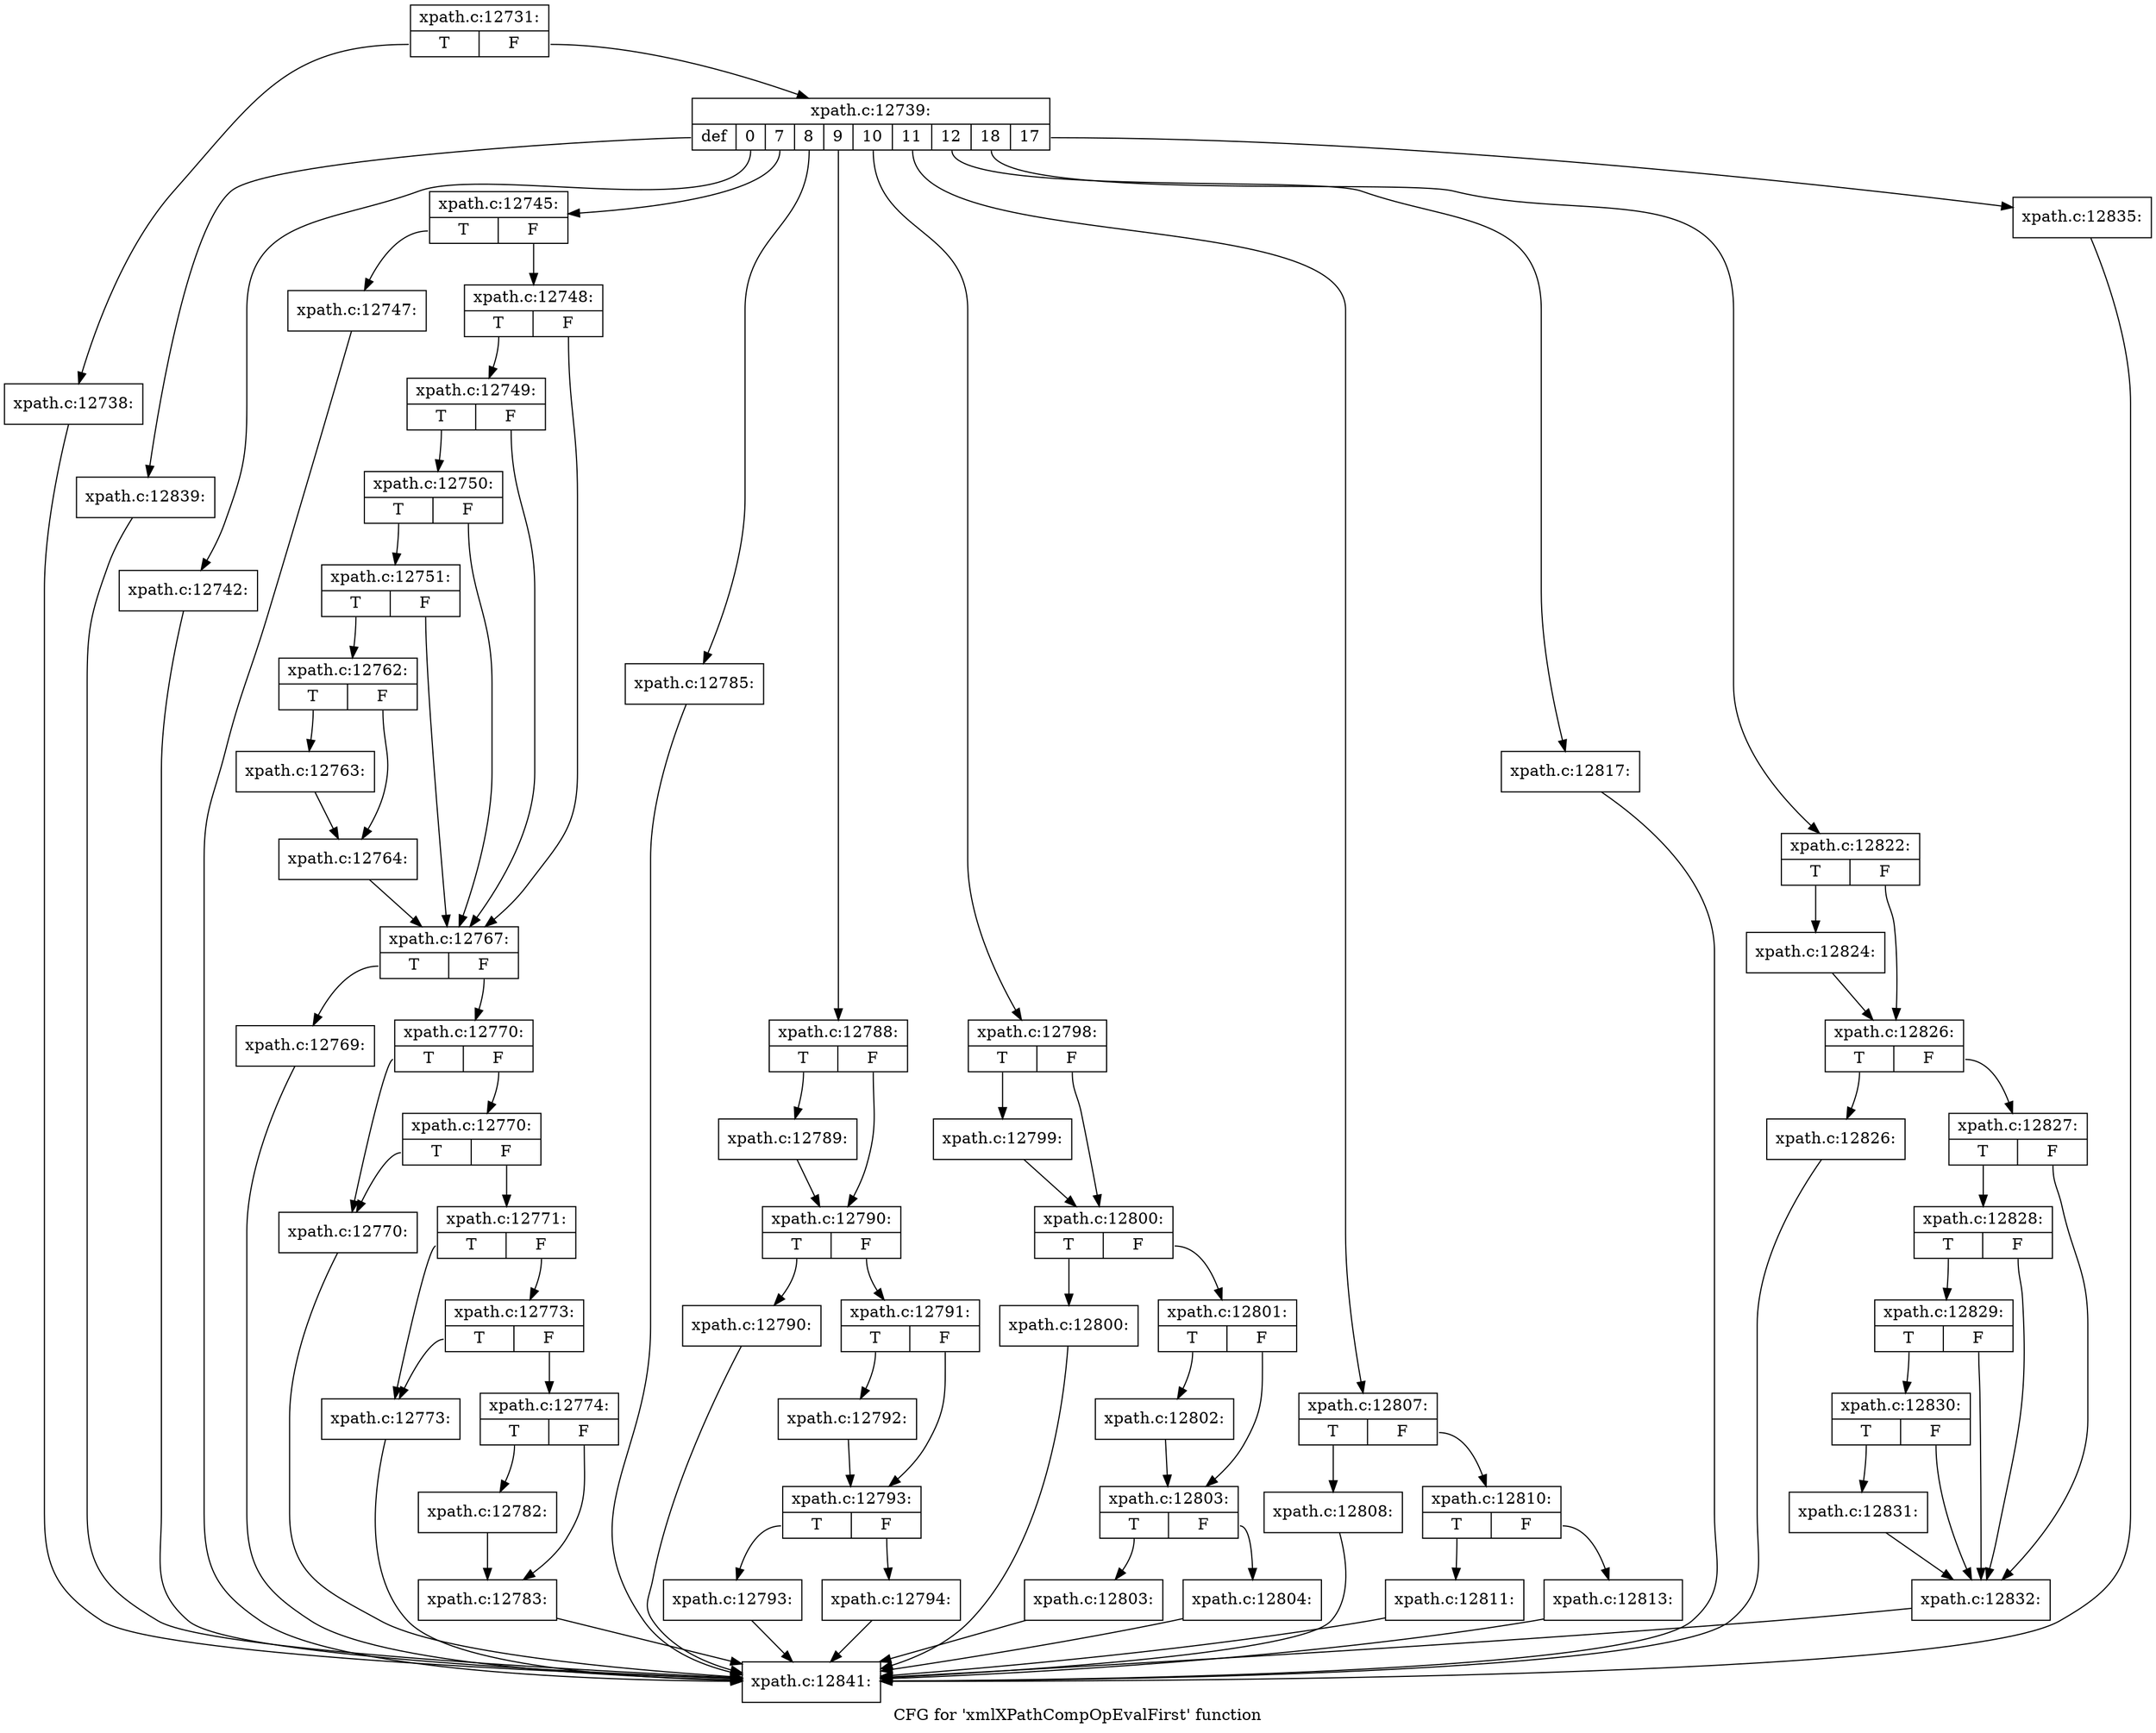 digraph "CFG for 'xmlXPathCompOpEvalFirst' function" {
	label="CFG for 'xmlXPathCompOpEvalFirst' function";

	Node0x507dd40 [shape=record,label="{xpath.c:12731:|{<s0>T|<s1>F}}"];
	Node0x507dd40:s0 -> Node0x5115180;
	Node0x507dd40:s1 -> Node0x51151d0;
	Node0x5115180 [shape=record,label="{xpath.c:12738:}"];
	Node0x5115180 -> Node0x51138c0;
	Node0x51151d0 [shape=record,label="{xpath.c:12739:|{<s0>def|<s1>0|<s2>7|<s3>8|<s4>9|<s5>10|<s6>11|<s7>12|<s8>18|<s9>17}}"];
	Node0x51151d0:s0 -> Node0x5115a80;
	Node0x51151d0:s1 -> Node0x5115dc0;
	Node0x51151d0:s2 -> Node0x5115f80;
	Node0x51151d0:s3 -> Node0x511cfa0;
	Node0x51151d0:s4 -> Node0x511d6a0;
	Node0x51151d0:s5 -> Node0x5120080;
	Node0x51151d0:s6 -> Node0x5122810;
	Node0x51151d0:s7 -> Node0x5124140;
	Node0x51151d0:s8 -> Node0x5124940;
	Node0x51151d0:s9 -> Node0x5127580;
	Node0x5115dc0 [shape=record,label="{xpath.c:12742:}"];
	Node0x5115dc0 -> Node0x51138c0;
	Node0x5115f80 [shape=record,label="{xpath.c:12745:|{<s0>T|<s1>F}}"];
	Node0x5115f80:s0 -> Node0x51167d0;
	Node0x5115f80:s1 -> Node0x5116820;
	Node0x51167d0 [shape=record,label="{xpath.c:12747:}"];
	Node0x51167d0 -> Node0x51138c0;
	Node0x5116820 [shape=record,label="{xpath.c:12748:|{<s0>T|<s1>F}}"];
	Node0x5116820:s0 -> Node0x5116e30;
	Node0x5116820:s1 -> Node0x5116ce0;
	Node0x5116e30 [shape=record,label="{xpath.c:12749:|{<s0>T|<s1>F}}"];
	Node0x5116e30:s0 -> Node0x5116db0;
	Node0x5116e30:s1 -> Node0x5116ce0;
	Node0x5116db0 [shape=record,label="{xpath.c:12750:|{<s0>T|<s1>F}}"];
	Node0x5116db0:s0 -> Node0x5116d30;
	Node0x5116db0:s1 -> Node0x5116ce0;
	Node0x5116d30 [shape=record,label="{xpath.c:12751:|{<s0>T|<s1>F}}"];
	Node0x5116d30:s0 -> Node0x5116c90;
	Node0x5116d30:s1 -> Node0x5116ce0;
	Node0x5116c90 [shape=record,label="{xpath.c:12762:|{<s0>T|<s1>F}}"];
	Node0x5116c90:s0 -> Node0x51181a0;
	Node0x5116c90:s1 -> Node0x51181f0;
	Node0x51181a0 [shape=record,label="{xpath.c:12763:}"];
	Node0x51181a0 -> Node0x51181f0;
	Node0x51181f0 [shape=record,label="{xpath.c:12764:}"];
	Node0x51181f0 -> Node0x5116ce0;
	Node0x5116ce0 [shape=record,label="{xpath.c:12767:|{<s0>T|<s1>F}}"];
	Node0x5116ce0:s0 -> Node0x5119b80;
	Node0x5116ce0:s1 -> Node0x5119bd0;
	Node0x5119b80 [shape=record,label="{xpath.c:12769:}"];
	Node0x5119b80 -> Node0x51138c0;
	Node0x5119bd0 [shape=record,label="{xpath.c:12770:|{<s0>T|<s1>F}}"];
	Node0x5119bd0:s0 -> Node0x511a010;
	Node0x5119bd0:s1 -> Node0x511a0b0;
	Node0x511a0b0 [shape=record,label="{xpath.c:12770:|{<s0>T|<s1>F}}"];
	Node0x511a0b0:s0 -> Node0x511a010;
	Node0x511a0b0:s1 -> Node0x511a060;
	Node0x511a010 [shape=record,label="{xpath.c:12770:}"];
	Node0x511a010 -> Node0x51138c0;
	Node0x511a060 [shape=record,label="{xpath.c:12771:|{<s0>T|<s1>F}}"];
	Node0x511a060:s0 -> Node0x511ac00;
	Node0x511a060:s1 -> Node0x511aca0;
	Node0x511aca0 [shape=record,label="{xpath.c:12773:|{<s0>T|<s1>F}}"];
	Node0x511aca0:s0 -> Node0x511ac00;
	Node0x511aca0:s1 -> Node0x511ac50;
	Node0x511ac00 [shape=record,label="{xpath.c:12773:}"];
	Node0x511ac00 -> Node0x51138c0;
	Node0x511ac50 [shape=record,label="{xpath.c:12774:|{<s0>T|<s1>F}}"];
	Node0x511ac50:s0 -> Node0x511c390;
	Node0x511ac50:s1 -> Node0x511c3e0;
	Node0x511c390 [shape=record,label="{xpath.c:12782:}"];
	Node0x511c390 -> Node0x511c3e0;
	Node0x511c3e0 [shape=record,label="{xpath.c:12783:}"];
	Node0x511c3e0 -> Node0x51138c0;
	Node0x511cfa0 [shape=record,label="{xpath.c:12785:}"];
	Node0x511cfa0 -> Node0x51138c0;
	Node0x511d6a0 [shape=record,label="{xpath.c:12788:|{<s0>T|<s1>F}}"];
	Node0x511d6a0:s0 -> Node0x511d6f0;
	Node0x511d6a0:s1 -> Node0x511d740;
	Node0x511d6f0 [shape=record,label="{xpath.c:12789:}"];
	Node0x511d6f0 -> Node0x511d740;
	Node0x511d740 [shape=record,label="{xpath.c:12790:|{<s0>T|<s1>F}}"];
	Node0x511d740:s0 -> Node0x511e2b0;
	Node0x511d740:s1 -> Node0x511e300;
	Node0x511e2b0 [shape=record,label="{xpath.c:12790:}"];
	Node0x511e2b0 -> Node0x51138c0;
	Node0x511e300 [shape=record,label="{xpath.c:12791:|{<s0>T|<s1>F}}"];
	Node0x511e300:s0 -> Node0x511e730;
	Node0x511e300:s1 -> Node0x511e780;
	Node0x511e730 [shape=record,label="{xpath.c:12792:}"];
	Node0x511e730 -> Node0x511e780;
	Node0x511e780 [shape=record,label="{xpath.c:12793:|{<s0>T|<s1>F}}"];
	Node0x511e780:s0 -> Node0x511f3b0;
	Node0x511e780:s1 -> Node0x511f400;
	Node0x511f3b0 [shape=record,label="{xpath.c:12793:}"];
	Node0x511f3b0 -> Node0x51138c0;
	Node0x511f400 [shape=record,label="{xpath.c:12794:}"];
	Node0x511f400 -> Node0x51138c0;
	Node0x5120080 [shape=record,label="{xpath.c:12798:|{<s0>T|<s1>F}}"];
	Node0x5120080:s0 -> Node0x5120130;
	Node0x5120080:s1 -> Node0x5120180;
	Node0x5120130 [shape=record,label="{xpath.c:12799:}"];
	Node0x5120130 -> Node0x5120180;
	Node0x5120180 [shape=record,label="{xpath.c:12800:|{<s0>T|<s1>F}}"];
	Node0x5120180:s0 -> Node0x5120db0;
	Node0x5120180:s1 -> Node0x5120e00;
	Node0x5120db0 [shape=record,label="{xpath.c:12800:}"];
	Node0x5120db0 -> Node0x51138c0;
	Node0x5120e00 [shape=record,label="{xpath.c:12801:|{<s0>T|<s1>F}}"];
	Node0x5120e00:s0 -> Node0x5121230;
	Node0x5120e00:s1 -> Node0x5121280;
	Node0x5121230 [shape=record,label="{xpath.c:12802:}"];
	Node0x5121230 -> Node0x5121280;
	Node0x5121280 [shape=record,label="{xpath.c:12803:|{<s0>T|<s1>F}}"];
	Node0x5121280:s0 -> Node0x5121eb0;
	Node0x5121280:s1 -> Node0x5121f00;
	Node0x5121eb0 [shape=record,label="{xpath.c:12803:}"];
	Node0x5121eb0 -> Node0x51138c0;
	Node0x5121f00 [shape=record,label="{xpath.c:12804:}"];
	Node0x5121f00 -> Node0x51138c0;
	Node0x5122810 [shape=record,label="{xpath.c:12807:|{<s0>T|<s1>F}}"];
	Node0x5122810:s0 -> Node0x51228f0;
	Node0x5122810:s1 -> Node0x5122940;
	Node0x51228f0 [shape=record,label="{xpath.c:12808:}"];
	Node0x51228f0 -> Node0x51138c0;
	Node0x5122940 [shape=record,label="{xpath.c:12810:|{<s0>T|<s1>F}}"];
	Node0x5122940:s0 -> Node0x5123600;
	Node0x5122940:s1 -> Node0x5123650;
	Node0x5123600 [shape=record,label="{xpath.c:12811:}"];
	Node0x5123600 -> Node0x51138c0;
	Node0x5123650 [shape=record,label="{xpath.c:12813:}"];
	Node0x5123650 -> Node0x51138c0;
	Node0x5124140 [shape=record,label="{xpath.c:12817:}"];
	Node0x5124140 -> Node0x51138c0;
	Node0x5124940 [shape=record,label="{xpath.c:12822:|{<s0>T|<s1>F}}"];
	Node0x5124940:s0 -> Node0x51249f0;
	Node0x5124940:s1 -> Node0x5124a40;
	Node0x51249f0 [shape=record,label="{xpath.c:12824:}"];
	Node0x51249f0 -> Node0x5124a40;
	Node0x5124a40 [shape=record,label="{xpath.c:12826:|{<s0>T|<s1>F}}"];
	Node0x5124a40:s0 -> Node0x5125720;
	Node0x5124a40:s1 -> Node0x5125770;
	Node0x5125720 [shape=record,label="{xpath.c:12826:}"];
	Node0x5125720 -> Node0x51138c0;
	Node0x5125770 [shape=record,label="{xpath.c:12827:|{<s0>T|<s1>F}}"];
	Node0x5125770:s0 -> Node0x5125d40;
	Node0x5125770:s1 -> Node0x5125bf0;
	Node0x5125d40 [shape=record,label="{xpath.c:12828:|{<s0>T|<s1>F}}"];
	Node0x5125d40:s0 -> Node0x5125cc0;
	Node0x5125d40:s1 -> Node0x5125bf0;
	Node0x5125cc0 [shape=record,label="{xpath.c:12829:|{<s0>T|<s1>F}}"];
	Node0x5125cc0:s0 -> Node0x5125c40;
	Node0x5125cc0:s1 -> Node0x5125bf0;
	Node0x5125c40 [shape=record,label="{xpath.c:12830:|{<s0>T|<s1>F}}"];
	Node0x5125c40:s0 -> Node0x5125ba0;
	Node0x5125c40:s1 -> Node0x5125bf0;
	Node0x5125ba0 [shape=record,label="{xpath.c:12831:}"];
	Node0x5125ba0 -> Node0x5125bf0;
	Node0x5125bf0 [shape=record,label="{xpath.c:12832:}"];
	Node0x5125bf0 -> Node0x51138c0;
	Node0x5127580 [shape=record,label="{xpath.c:12835:}"];
	Node0x5127580 -> Node0x51138c0;
	Node0x5115a80 [shape=record,label="{xpath.c:12839:}"];
	Node0x5115a80 -> Node0x51138c0;
	Node0x51138c0 [shape=record,label="{xpath.c:12841:}"];
}

